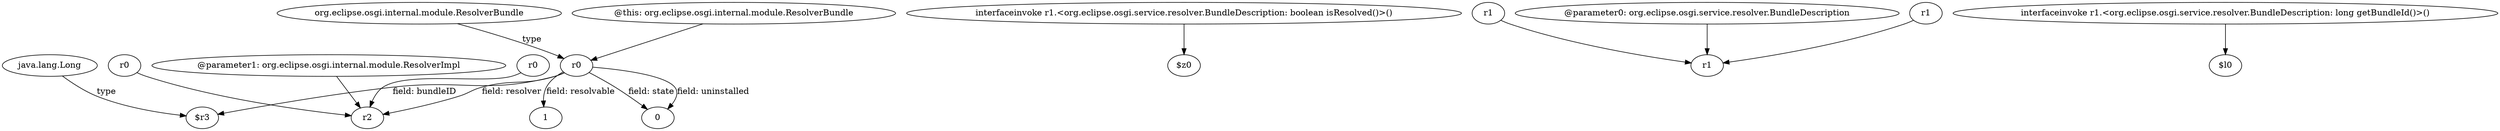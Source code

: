 digraph g {
0[label="r0"]
1[label="$r3"]
0->1[label="field: bundleID"]
2[label="interfaceinvoke r1.<org.eclipse.osgi.service.resolver.BundleDescription: boolean isResolved()>()"]
3[label="$z0"]
2->3[label=""]
4[label="java.lang.Long"]
4->1[label="type"]
5[label="r1"]
6[label="r1"]
5->6[label=""]
7[label="@parameter0: org.eclipse.osgi.service.resolver.BundleDescription"]
7->6[label=""]
8[label="r2"]
0->8[label="field: resolver"]
9[label="interfaceinvoke r1.<org.eclipse.osgi.service.resolver.BundleDescription: long getBundleId()>()"]
10[label="$l0"]
9->10[label=""]
11[label="r0"]
11->8[label=""]
12[label="r1"]
12->6[label=""]
13[label="org.eclipse.osgi.internal.module.ResolverBundle"]
13->0[label="type"]
14[label="0"]
0->14[label="field: state"]
0->14[label="field: uninstalled"]
15[label="@parameter1: org.eclipse.osgi.internal.module.ResolverImpl"]
15->8[label=""]
16[label="@this: org.eclipse.osgi.internal.module.ResolverBundle"]
16->0[label=""]
17[label="1"]
0->17[label="field: resolvable"]
18[label="r0"]
18->8[label=""]
}